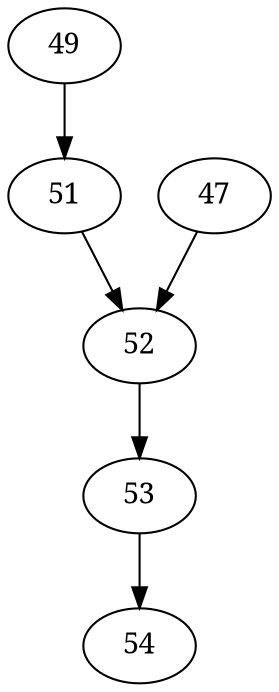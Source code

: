 digraph {

edge[fontname="SimSun",fontcolor=red];
node[fontname="SimSun",size="20,20"];

53->54;
52->53;
51->52;
49->51;
47->52;

}
